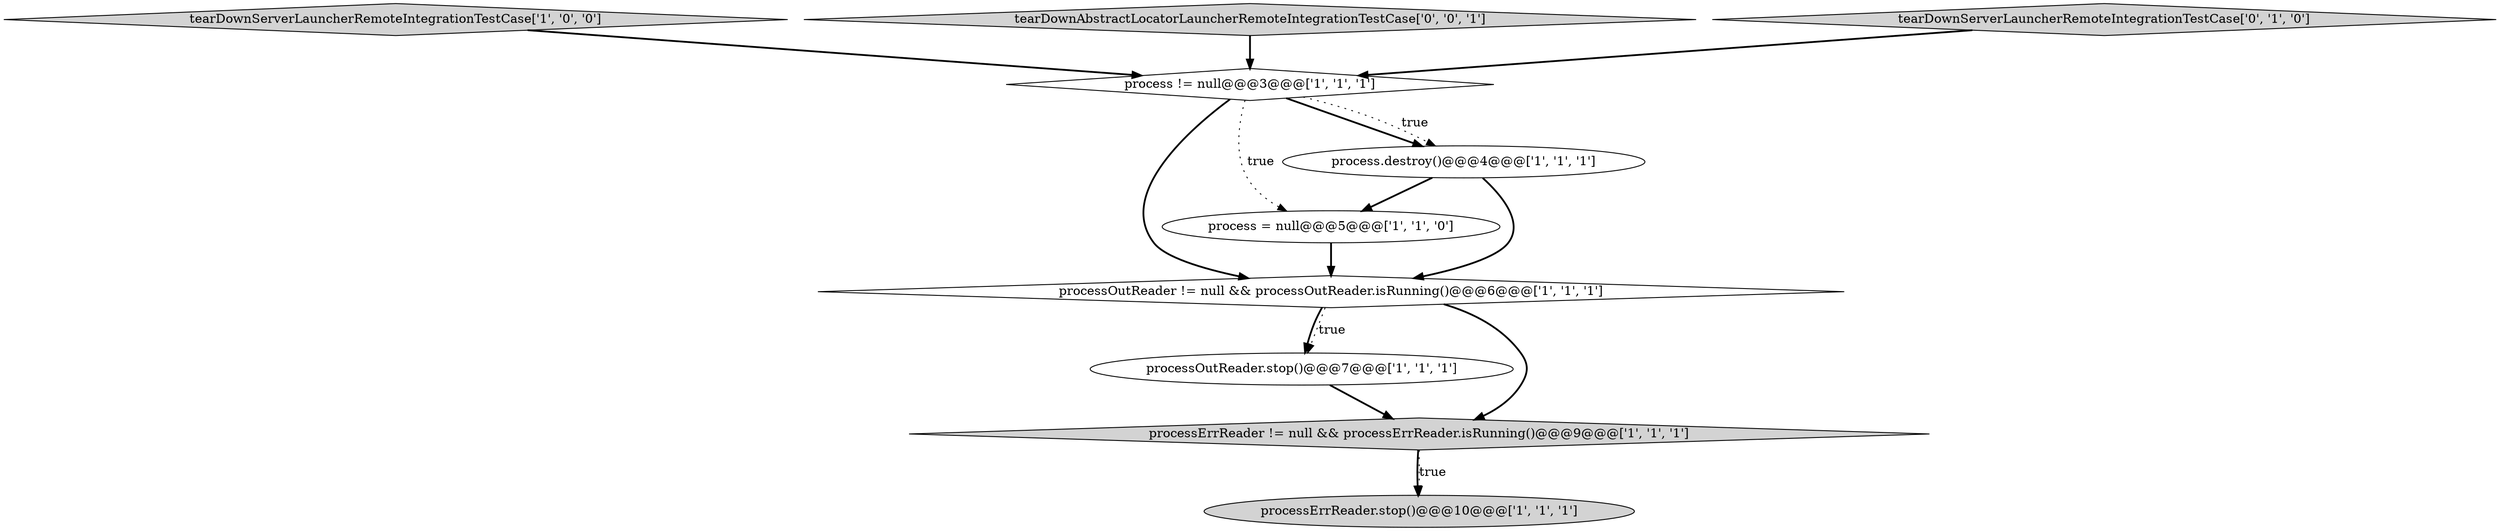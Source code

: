 digraph {
3 [style = filled, label = "processErrReader.stop()@@@10@@@['1', '1', '1']", fillcolor = lightgray, shape = ellipse image = "AAA0AAABBB1BBB"];
1 [style = filled, label = "process = null@@@5@@@['1', '1', '0']", fillcolor = white, shape = ellipse image = "AAA0AAABBB1BBB"];
6 [style = filled, label = "processOutReader.stop()@@@7@@@['1', '1', '1']", fillcolor = white, shape = ellipse image = "AAA0AAABBB1BBB"];
4 [style = filled, label = "tearDownServerLauncherRemoteIntegrationTestCase['1', '0', '0']", fillcolor = lightgray, shape = diamond image = "AAA0AAABBB1BBB"];
0 [style = filled, label = "processErrReader != null && processErrReader.isRunning()@@@9@@@['1', '1', '1']", fillcolor = lightgray, shape = diamond image = "AAA0AAABBB1BBB"];
7 [style = filled, label = "processOutReader != null && processOutReader.isRunning()@@@6@@@['1', '1', '1']", fillcolor = white, shape = diamond image = "AAA0AAABBB1BBB"];
9 [style = filled, label = "tearDownAbstractLocatorLauncherRemoteIntegrationTestCase['0', '0', '1']", fillcolor = lightgray, shape = diamond image = "AAA0AAABBB3BBB"];
5 [style = filled, label = "process != null@@@3@@@['1', '1', '1']", fillcolor = white, shape = diamond image = "AAA0AAABBB1BBB"];
8 [style = filled, label = "tearDownServerLauncherRemoteIntegrationTestCase['0', '1', '0']", fillcolor = lightgray, shape = diamond image = "AAA0AAABBB2BBB"];
2 [style = filled, label = "process.destroy()@@@4@@@['1', '1', '1']", fillcolor = white, shape = ellipse image = "AAA0AAABBB1BBB"];
9->5 [style = bold, label=""];
0->3 [style = bold, label=""];
5->7 [style = bold, label=""];
7->6 [style = dotted, label="true"];
5->2 [style = bold, label=""];
7->0 [style = bold, label=""];
0->3 [style = dotted, label="true"];
6->0 [style = bold, label=""];
2->7 [style = bold, label=""];
8->5 [style = bold, label=""];
1->7 [style = bold, label=""];
4->5 [style = bold, label=""];
2->1 [style = bold, label=""];
7->6 [style = bold, label=""];
5->1 [style = dotted, label="true"];
5->2 [style = dotted, label="true"];
}

